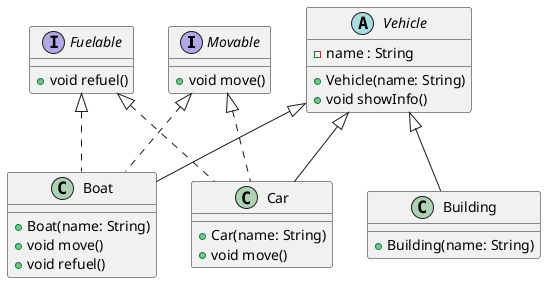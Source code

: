 @startuml
interface Movable {
  +void move()
}

interface Fuelable {
  +void refuel()
}

abstract class Vehicle {
  -name : String
  +Vehicle(name: String)
  +void showInfo()
}

class Car extends Vehicle implements Movable, Fuelable {
  +Car(name: String)
  +void move()
}

class Boat extends Vehicle implements Movable, Fuelable {
  +Boat(name: String)
  +void move()
  +void refuel()
}

class Building extends Vehicle {
  +Building(name: String)
}

@enduml
